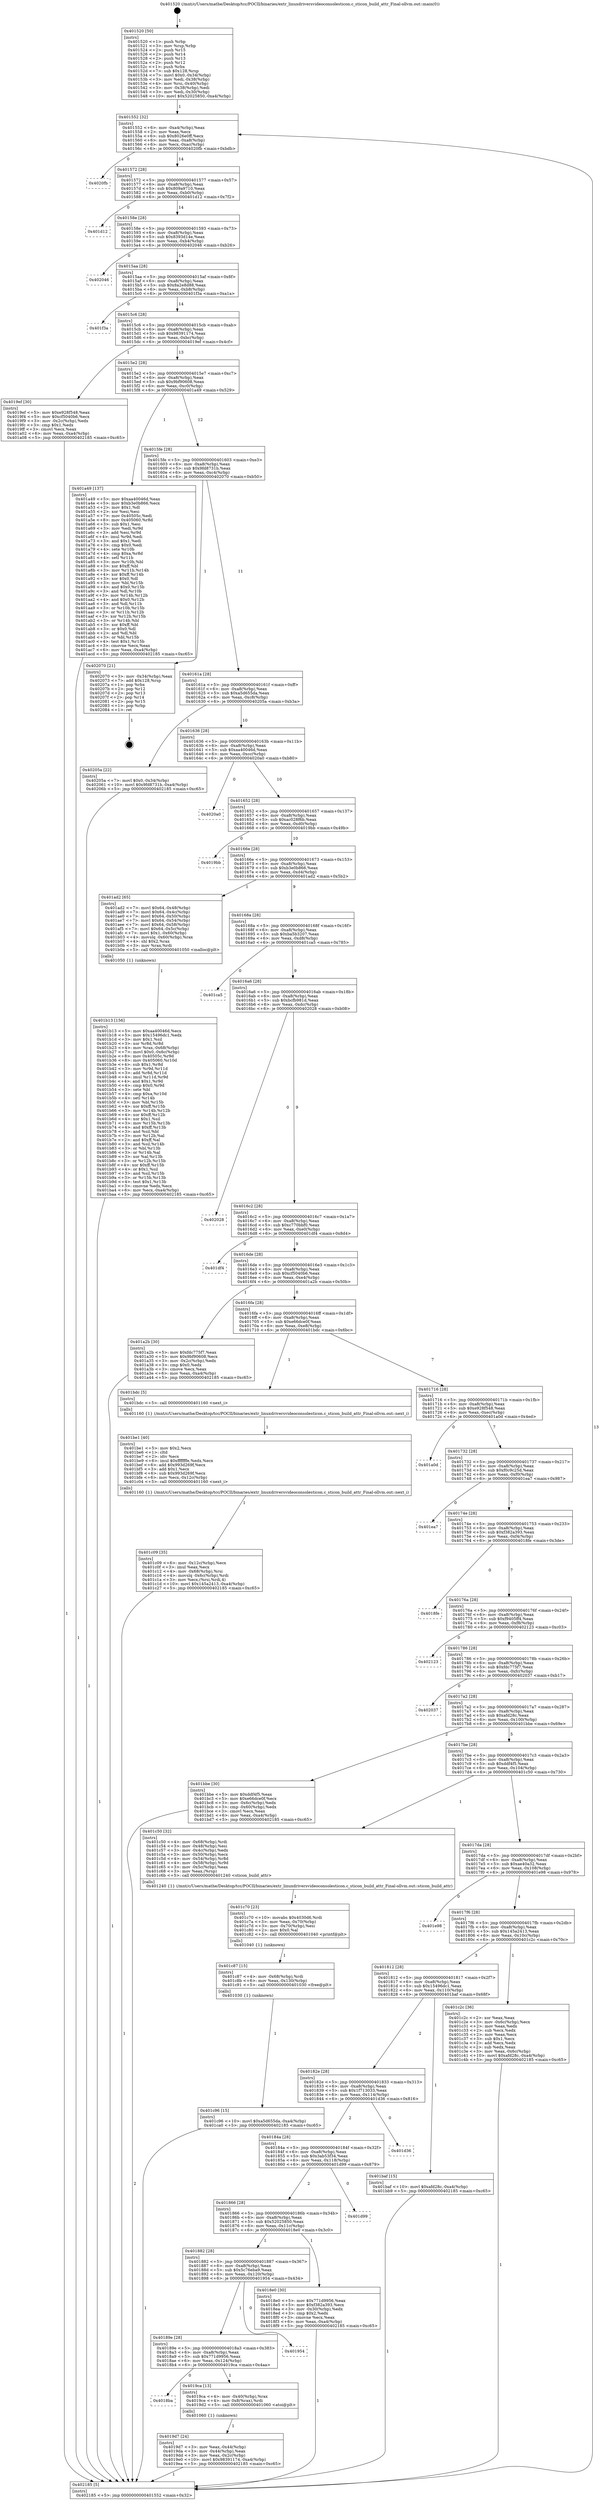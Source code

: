 digraph "0x401520" {
  label = "0x401520 (/mnt/c/Users/mathe/Desktop/tcc/POCII/binaries/extr_linuxdriversvideoconsolesticon.c_sticon_build_attr_Final-ollvm.out::main(0))"
  labelloc = "t"
  node[shape=record]

  Entry [label="",width=0.3,height=0.3,shape=circle,fillcolor=black,style=filled]
  "0x401552" [label="{
     0x401552 [32]\l
     | [instrs]\l
     &nbsp;&nbsp;0x401552 \<+6\>: mov -0xa4(%rbp),%eax\l
     &nbsp;&nbsp;0x401558 \<+2\>: mov %eax,%ecx\l
     &nbsp;&nbsp;0x40155a \<+6\>: sub $0x8026e0ff,%ecx\l
     &nbsp;&nbsp;0x401560 \<+6\>: mov %eax,-0xa8(%rbp)\l
     &nbsp;&nbsp;0x401566 \<+6\>: mov %ecx,-0xac(%rbp)\l
     &nbsp;&nbsp;0x40156c \<+6\>: je 00000000004020fb \<main+0xbdb\>\l
  }"]
  "0x4020fb" [label="{
     0x4020fb\l
  }", style=dashed]
  "0x401572" [label="{
     0x401572 [28]\l
     | [instrs]\l
     &nbsp;&nbsp;0x401572 \<+5\>: jmp 0000000000401577 \<main+0x57\>\l
     &nbsp;&nbsp;0x401577 \<+6\>: mov -0xa8(%rbp),%eax\l
     &nbsp;&nbsp;0x40157d \<+5\>: sub $0x809a9710,%eax\l
     &nbsp;&nbsp;0x401582 \<+6\>: mov %eax,-0xb0(%rbp)\l
     &nbsp;&nbsp;0x401588 \<+6\>: je 0000000000401d12 \<main+0x7f2\>\l
  }"]
  Exit [label="",width=0.3,height=0.3,shape=circle,fillcolor=black,style=filled,peripheries=2]
  "0x401d12" [label="{
     0x401d12\l
  }", style=dashed]
  "0x40158e" [label="{
     0x40158e [28]\l
     | [instrs]\l
     &nbsp;&nbsp;0x40158e \<+5\>: jmp 0000000000401593 \<main+0x73\>\l
     &nbsp;&nbsp;0x401593 \<+6\>: mov -0xa8(%rbp),%eax\l
     &nbsp;&nbsp;0x401599 \<+5\>: sub $0x8393d14e,%eax\l
     &nbsp;&nbsp;0x40159e \<+6\>: mov %eax,-0xb4(%rbp)\l
     &nbsp;&nbsp;0x4015a4 \<+6\>: je 0000000000402046 \<main+0xb26\>\l
  }"]
  "0x401c96" [label="{
     0x401c96 [15]\l
     | [instrs]\l
     &nbsp;&nbsp;0x401c96 \<+10\>: movl $0xa5d655da,-0xa4(%rbp)\l
     &nbsp;&nbsp;0x401ca0 \<+5\>: jmp 0000000000402185 \<main+0xc65\>\l
  }"]
  "0x402046" [label="{
     0x402046\l
  }", style=dashed]
  "0x4015aa" [label="{
     0x4015aa [28]\l
     | [instrs]\l
     &nbsp;&nbsp;0x4015aa \<+5\>: jmp 00000000004015af \<main+0x8f\>\l
     &nbsp;&nbsp;0x4015af \<+6\>: mov -0xa8(%rbp),%eax\l
     &nbsp;&nbsp;0x4015b5 \<+5\>: sub $0x8a2e8d88,%eax\l
     &nbsp;&nbsp;0x4015ba \<+6\>: mov %eax,-0xb8(%rbp)\l
     &nbsp;&nbsp;0x4015c0 \<+6\>: je 0000000000401f3a \<main+0xa1a\>\l
  }"]
  "0x401c87" [label="{
     0x401c87 [15]\l
     | [instrs]\l
     &nbsp;&nbsp;0x401c87 \<+4\>: mov -0x68(%rbp),%rdi\l
     &nbsp;&nbsp;0x401c8b \<+6\>: mov %eax,-0x130(%rbp)\l
     &nbsp;&nbsp;0x401c91 \<+5\>: call 0000000000401030 \<free@plt\>\l
     | [calls]\l
     &nbsp;&nbsp;0x401030 \{1\} (unknown)\l
  }"]
  "0x401f3a" [label="{
     0x401f3a\l
  }", style=dashed]
  "0x4015c6" [label="{
     0x4015c6 [28]\l
     | [instrs]\l
     &nbsp;&nbsp;0x4015c6 \<+5\>: jmp 00000000004015cb \<main+0xab\>\l
     &nbsp;&nbsp;0x4015cb \<+6\>: mov -0xa8(%rbp),%eax\l
     &nbsp;&nbsp;0x4015d1 \<+5\>: sub $0x98391174,%eax\l
     &nbsp;&nbsp;0x4015d6 \<+6\>: mov %eax,-0xbc(%rbp)\l
     &nbsp;&nbsp;0x4015dc \<+6\>: je 00000000004019ef \<main+0x4cf\>\l
  }"]
  "0x401c70" [label="{
     0x401c70 [23]\l
     | [instrs]\l
     &nbsp;&nbsp;0x401c70 \<+10\>: movabs $0x4030d6,%rdi\l
     &nbsp;&nbsp;0x401c7a \<+3\>: mov %eax,-0x70(%rbp)\l
     &nbsp;&nbsp;0x401c7d \<+3\>: mov -0x70(%rbp),%esi\l
     &nbsp;&nbsp;0x401c80 \<+2\>: mov $0x0,%al\l
     &nbsp;&nbsp;0x401c82 \<+5\>: call 0000000000401040 \<printf@plt\>\l
     | [calls]\l
     &nbsp;&nbsp;0x401040 \{1\} (unknown)\l
  }"]
  "0x4019ef" [label="{
     0x4019ef [30]\l
     | [instrs]\l
     &nbsp;&nbsp;0x4019ef \<+5\>: mov $0xe928f548,%eax\l
     &nbsp;&nbsp;0x4019f4 \<+5\>: mov $0xcf5040b6,%ecx\l
     &nbsp;&nbsp;0x4019f9 \<+3\>: mov -0x2c(%rbp),%edx\l
     &nbsp;&nbsp;0x4019fc \<+3\>: cmp $0x1,%edx\l
     &nbsp;&nbsp;0x4019ff \<+3\>: cmovl %ecx,%eax\l
     &nbsp;&nbsp;0x401a02 \<+6\>: mov %eax,-0xa4(%rbp)\l
     &nbsp;&nbsp;0x401a08 \<+5\>: jmp 0000000000402185 \<main+0xc65\>\l
  }"]
  "0x4015e2" [label="{
     0x4015e2 [28]\l
     | [instrs]\l
     &nbsp;&nbsp;0x4015e2 \<+5\>: jmp 00000000004015e7 \<main+0xc7\>\l
     &nbsp;&nbsp;0x4015e7 \<+6\>: mov -0xa8(%rbp),%eax\l
     &nbsp;&nbsp;0x4015ed \<+5\>: sub $0x9bf90608,%eax\l
     &nbsp;&nbsp;0x4015f2 \<+6\>: mov %eax,-0xc0(%rbp)\l
     &nbsp;&nbsp;0x4015f8 \<+6\>: je 0000000000401a49 \<main+0x529\>\l
  }"]
  "0x401c09" [label="{
     0x401c09 [35]\l
     | [instrs]\l
     &nbsp;&nbsp;0x401c09 \<+6\>: mov -0x12c(%rbp),%ecx\l
     &nbsp;&nbsp;0x401c0f \<+3\>: imul %eax,%ecx\l
     &nbsp;&nbsp;0x401c12 \<+4\>: mov -0x68(%rbp),%rsi\l
     &nbsp;&nbsp;0x401c16 \<+4\>: movslq -0x6c(%rbp),%rdi\l
     &nbsp;&nbsp;0x401c1a \<+3\>: mov %ecx,(%rsi,%rdi,4)\l
     &nbsp;&nbsp;0x401c1d \<+10\>: movl $0x145a2413,-0xa4(%rbp)\l
     &nbsp;&nbsp;0x401c27 \<+5\>: jmp 0000000000402185 \<main+0xc65\>\l
  }"]
  "0x401a49" [label="{
     0x401a49 [137]\l
     | [instrs]\l
     &nbsp;&nbsp;0x401a49 \<+5\>: mov $0xaa40046d,%eax\l
     &nbsp;&nbsp;0x401a4e \<+5\>: mov $0xb3e0b866,%ecx\l
     &nbsp;&nbsp;0x401a53 \<+2\>: mov $0x1,%dl\l
     &nbsp;&nbsp;0x401a55 \<+2\>: xor %esi,%esi\l
     &nbsp;&nbsp;0x401a57 \<+7\>: mov 0x40505c,%edi\l
     &nbsp;&nbsp;0x401a5e \<+8\>: mov 0x405060,%r8d\l
     &nbsp;&nbsp;0x401a66 \<+3\>: sub $0x1,%esi\l
     &nbsp;&nbsp;0x401a69 \<+3\>: mov %edi,%r9d\l
     &nbsp;&nbsp;0x401a6c \<+3\>: add %esi,%r9d\l
     &nbsp;&nbsp;0x401a6f \<+4\>: imul %r9d,%edi\l
     &nbsp;&nbsp;0x401a73 \<+3\>: and $0x1,%edi\l
     &nbsp;&nbsp;0x401a76 \<+3\>: cmp $0x0,%edi\l
     &nbsp;&nbsp;0x401a79 \<+4\>: sete %r10b\l
     &nbsp;&nbsp;0x401a7d \<+4\>: cmp $0xa,%r8d\l
     &nbsp;&nbsp;0x401a81 \<+4\>: setl %r11b\l
     &nbsp;&nbsp;0x401a85 \<+3\>: mov %r10b,%bl\l
     &nbsp;&nbsp;0x401a88 \<+3\>: xor $0xff,%bl\l
     &nbsp;&nbsp;0x401a8b \<+3\>: mov %r11b,%r14b\l
     &nbsp;&nbsp;0x401a8e \<+4\>: xor $0xff,%r14b\l
     &nbsp;&nbsp;0x401a92 \<+3\>: xor $0x0,%dl\l
     &nbsp;&nbsp;0x401a95 \<+3\>: mov %bl,%r15b\l
     &nbsp;&nbsp;0x401a98 \<+4\>: and $0x0,%r15b\l
     &nbsp;&nbsp;0x401a9c \<+3\>: and %dl,%r10b\l
     &nbsp;&nbsp;0x401a9f \<+3\>: mov %r14b,%r12b\l
     &nbsp;&nbsp;0x401aa2 \<+4\>: and $0x0,%r12b\l
     &nbsp;&nbsp;0x401aa6 \<+3\>: and %dl,%r11b\l
     &nbsp;&nbsp;0x401aa9 \<+3\>: or %r10b,%r15b\l
     &nbsp;&nbsp;0x401aac \<+3\>: or %r11b,%r12b\l
     &nbsp;&nbsp;0x401aaf \<+3\>: xor %r12b,%r15b\l
     &nbsp;&nbsp;0x401ab2 \<+3\>: or %r14b,%bl\l
     &nbsp;&nbsp;0x401ab5 \<+3\>: xor $0xff,%bl\l
     &nbsp;&nbsp;0x401ab8 \<+3\>: or $0x0,%dl\l
     &nbsp;&nbsp;0x401abb \<+2\>: and %dl,%bl\l
     &nbsp;&nbsp;0x401abd \<+3\>: or %bl,%r15b\l
     &nbsp;&nbsp;0x401ac0 \<+4\>: test $0x1,%r15b\l
     &nbsp;&nbsp;0x401ac4 \<+3\>: cmovne %ecx,%eax\l
     &nbsp;&nbsp;0x401ac7 \<+6\>: mov %eax,-0xa4(%rbp)\l
     &nbsp;&nbsp;0x401acd \<+5\>: jmp 0000000000402185 \<main+0xc65\>\l
  }"]
  "0x4015fe" [label="{
     0x4015fe [28]\l
     | [instrs]\l
     &nbsp;&nbsp;0x4015fe \<+5\>: jmp 0000000000401603 \<main+0xe3\>\l
     &nbsp;&nbsp;0x401603 \<+6\>: mov -0xa8(%rbp),%eax\l
     &nbsp;&nbsp;0x401609 \<+5\>: sub $0x9fd8731b,%eax\l
     &nbsp;&nbsp;0x40160e \<+6\>: mov %eax,-0xc4(%rbp)\l
     &nbsp;&nbsp;0x401614 \<+6\>: je 0000000000402070 \<main+0xb50\>\l
  }"]
  "0x401be1" [label="{
     0x401be1 [40]\l
     | [instrs]\l
     &nbsp;&nbsp;0x401be1 \<+5\>: mov $0x2,%ecx\l
     &nbsp;&nbsp;0x401be6 \<+1\>: cltd\l
     &nbsp;&nbsp;0x401be7 \<+2\>: idiv %ecx\l
     &nbsp;&nbsp;0x401be9 \<+6\>: imul $0xfffffffe,%edx,%ecx\l
     &nbsp;&nbsp;0x401bef \<+6\>: add $0x993d269f,%ecx\l
     &nbsp;&nbsp;0x401bf5 \<+3\>: add $0x1,%ecx\l
     &nbsp;&nbsp;0x401bf8 \<+6\>: sub $0x993d269f,%ecx\l
     &nbsp;&nbsp;0x401bfe \<+6\>: mov %ecx,-0x12c(%rbp)\l
     &nbsp;&nbsp;0x401c04 \<+5\>: call 0000000000401160 \<next_i\>\l
     | [calls]\l
     &nbsp;&nbsp;0x401160 \{1\} (/mnt/c/Users/mathe/Desktop/tcc/POCII/binaries/extr_linuxdriversvideoconsolesticon.c_sticon_build_attr_Final-ollvm.out::next_i)\l
  }"]
  "0x402070" [label="{
     0x402070 [21]\l
     | [instrs]\l
     &nbsp;&nbsp;0x402070 \<+3\>: mov -0x34(%rbp),%eax\l
     &nbsp;&nbsp;0x402073 \<+7\>: add $0x128,%rsp\l
     &nbsp;&nbsp;0x40207a \<+1\>: pop %rbx\l
     &nbsp;&nbsp;0x40207b \<+2\>: pop %r12\l
     &nbsp;&nbsp;0x40207d \<+2\>: pop %r13\l
     &nbsp;&nbsp;0x40207f \<+2\>: pop %r14\l
     &nbsp;&nbsp;0x402081 \<+2\>: pop %r15\l
     &nbsp;&nbsp;0x402083 \<+1\>: pop %rbp\l
     &nbsp;&nbsp;0x402084 \<+1\>: ret\l
  }"]
  "0x40161a" [label="{
     0x40161a [28]\l
     | [instrs]\l
     &nbsp;&nbsp;0x40161a \<+5\>: jmp 000000000040161f \<main+0xff\>\l
     &nbsp;&nbsp;0x40161f \<+6\>: mov -0xa8(%rbp),%eax\l
     &nbsp;&nbsp;0x401625 \<+5\>: sub $0xa5d655da,%eax\l
     &nbsp;&nbsp;0x40162a \<+6\>: mov %eax,-0xc8(%rbp)\l
     &nbsp;&nbsp;0x401630 \<+6\>: je 000000000040205a \<main+0xb3a\>\l
  }"]
  "0x401b13" [label="{
     0x401b13 [156]\l
     | [instrs]\l
     &nbsp;&nbsp;0x401b13 \<+5\>: mov $0xaa40046d,%ecx\l
     &nbsp;&nbsp;0x401b18 \<+5\>: mov $0x15496dc1,%edx\l
     &nbsp;&nbsp;0x401b1d \<+3\>: mov $0x1,%sil\l
     &nbsp;&nbsp;0x401b20 \<+3\>: xor %r8d,%r8d\l
     &nbsp;&nbsp;0x401b23 \<+4\>: mov %rax,-0x68(%rbp)\l
     &nbsp;&nbsp;0x401b27 \<+7\>: movl $0x0,-0x6c(%rbp)\l
     &nbsp;&nbsp;0x401b2e \<+8\>: mov 0x40505c,%r9d\l
     &nbsp;&nbsp;0x401b36 \<+8\>: mov 0x405060,%r10d\l
     &nbsp;&nbsp;0x401b3e \<+4\>: sub $0x1,%r8d\l
     &nbsp;&nbsp;0x401b42 \<+3\>: mov %r9d,%r11d\l
     &nbsp;&nbsp;0x401b45 \<+3\>: add %r8d,%r11d\l
     &nbsp;&nbsp;0x401b48 \<+4\>: imul %r11d,%r9d\l
     &nbsp;&nbsp;0x401b4c \<+4\>: and $0x1,%r9d\l
     &nbsp;&nbsp;0x401b50 \<+4\>: cmp $0x0,%r9d\l
     &nbsp;&nbsp;0x401b54 \<+3\>: sete %bl\l
     &nbsp;&nbsp;0x401b57 \<+4\>: cmp $0xa,%r10d\l
     &nbsp;&nbsp;0x401b5b \<+4\>: setl %r14b\l
     &nbsp;&nbsp;0x401b5f \<+3\>: mov %bl,%r15b\l
     &nbsp;&nbsp;0x401b62 \<+4\>: xor $0xff,%r15b\l
     &nbsp;&nbsp;0x401b66 \<+3\>: mov %r14b,%r12b\l
     &nbsp;&nbsp;0x401b69 \<+4\>: xor $0xff,%r12b\l
     &nbsp;&nbsp;0x401b6d \<+4\>: xor $0x1,%sil\l
     &nbsp;&nbsp;0x401b71 \<+3\>: mov %r15b,%r13b\l
     &nbsp;&nbsp;0x401b74 \<+4\>: and $0xff,%r13b\l
     &nbsp;&nbsp;0x401b78 \<+3\>: and %sil,%bl\l
     &nbsp;&nbsp;0x401b7b \<+3\>: mov %r12b,%al\l
     &nbsp;&nbsp;0x401b7e \<+2\>: and $0xff,%al\l
     &nbsp;&nbsp;0x401b80 \<+3\>: and %sil,%r14b\l
     &nbsp;&nbsp;0x401b83 \<+3\>: or %bl,%r13b\l
     &nbsp;&nbsp;0x401b86 \<+3\>: or %r14b,%al\l
     &nbsp;&nbsp;0x401b89 \<+3\>: xor %al,%r13b\l
     &nbsp;&nbsp;0x401b8c \<+3\>: or %r12b,%r15b\l
     &nbsp;&nbsp;0x401b8f \<+4\>: xor $0xff,%r15b\l
     &nbsp;&nbsp;0x401b93 \<+4\>: or $0x1,%sil\l
     &nbsp;&nbsp;0x401b97 \<+3\>: and %sil,%r15b\l
     &nbsp;&nbsp;0x401b9a \<+3\>: or %r15b,%r13b\l
     &nbsp;&nbsp;0x401b9d \<+4\>: test $0x1,%r13b\l
     &nbsp;&nbsp;0x401ba1 \<+3\>: cmovne %edx,%ecx\l
     &nbsp;&nbsp;0x401ba4 \<+6\>: mov %ecx,-0xa4(%rbp)\l
     &nbsp;&nbsp;0x401baa \<+5\>: jmp 0000000000402185 \<main+0xc65\>\l
  }"]
  "0x40205a" [label="{
     0x40205a [22]\l
     | [instrs]\l
     &nbsp;&nbsp;0x40205a \<+7\>: movl $0x0,-0x34(%rbp)\l
     &nbsp;&nbsp;0x402061 \<+10\>: movl $0x9fd8731b,-0xa4(%rbp)\l
     &nbsp;&nbsp;0x40206b \<+5\>: jmp 0000000000402185 \<main+0xc65\>\l
  }"]
  "0x401636" [label="{
     0x401636 [28]\l
     | [instrs]\l
     &nbsp;&nbsp;0x401636 \<+5\>: jmp 000000000040163b \<main+0x11b\>\l
     &nbsp;&nbsp;0x40163b \<+6\>: mov -0xa8(%rbp),%eax\l
     &nbsp;&nbsp;0x401641 \<+5\>: sub $0xaa40046d,%eax\l
     &nbsp;&nbsp;0x401646 \<+6\>: mov %eax,-0xcc(%rbp)\l
     &nbsp;&nbsp;0x40164c \<+6\>: je 00000000004020a0 \<main+0xb80\>\l
  }"]
  "0x4019d7" [label="{
     0x4019d7 [24]\l
     | [instrs]\l
     &nbsp;&nbsp;0x4019d7 \<+3\>: mov %eax,-0x44(%rbp)\l
     &nbsp;&nbsp;0x4019da \<+3\>: mov -0x44(%rbp),%eax\l
     &nbsp;&nbsp;0x4019dd \<+3\>: mov %eax,-0x2c(%rbp)\l
     &nbsp;&nbsp;0x4019e0 \<+10\>: movl $0x98391174,-0xa4(%rbp)\l
     &nbsp;&nbsp;0x4019ea \<+5\>: jmp 0000000000402185 \<main+0xc65\>\l
  }"]
  "0x4020a0" [label="{
     0x4020a0\l
  }", style=dashed]
  "0x401652" [label="{
     0x401652 [28]\l
     | [instrs]\l
     &nbsp;&nbsp;0x401652 \<+5\>: jmp 0000000000401657 \<main+0x137\>\l
     &nbsp;&nbsp;0x401657 \<+6\>: mov -0xa8(%rbp),%eax\l
     &nbsp;&nbsp;0x40165d \<+5\>: sub $0xac028f6b,%eax\l
     &nbsp;&nbsp;0x401662 \<+6\>: mov %eax,-0xd0(%rbp)\l
     &nbsp;&nbsp;0x401668 \<+6\>: je 00000000004019bb \<main+0x49b\>\l
  }"]
  "0x4018ba" [label="{
     0x4018ba\l
  }", style=dashed]
  "0x4019bb" [label="{
     0x4019bb\l
  }", style=dashed]
  "0x40166e" [label="{
     0x40166e [28]\l
     | [instrs]\l
     &nbsp;&nbsp;0x40166e \<+5\>: jmp 0000000000401673 \<main+0x153\>\l
     &nbsp;&nbsp;0x401673 \<+6\>: mov -0xa8(%rbp),%eax\l
     &nbsp;&nbsp;0x401679 \<+5\>: sub $0xb3e0b866,%eax\l
     &nbsp;&nbsp;0x40167e \<+6\>: mov %eax,-0xd4(%rbp)\l
     &nbsp;&nbsp;0x401684 \<+6\>: je 0000000000401ad2 \<main+0x5b2\>\l
  }"]
  "0x4019ca" [label="{
     0x4019ca [13]\l
     | [instrs]\l
     &nbsp;&nbsp;0x4019ca \<+4\>: mov -0x40(%rbp),%rax\l
     &nbsp;&nbsp;0x4019ce \<+4\>: mov 0x8(%rax),%rdi\l
     &nbsp;&nbsp;0x4019d2 \<+5\>: call 0000000000401060 \<atoi@plt\>\l
     | [calls]\l
     &nbsp;&nbsp;0x401060 \{1\} (unknown)\l
  }"]
  "0x401ad2" [label="{
     0x401ad2 [65]\l
     | [instrs]\l
     &nbsp;&nbsp;0x401ad2 \<+7\>: movl $0x64,-0x48(%rbp)\l
     &nbsp;&nbsp;0x401ad9 \<+7\>: movl $0x64,-0x4c(%rbp)\l
     &nbsp;&nbsp;0x401ae0 \<+7\>: movl $0x64,-0x50(%rbp)\l
     &nbsp;&nbsp;0x401ae7 \<+7\>: movl $0x64,-0x54(%rbp)\l
     &nbsp;&nbsp;0x401aee \<+7\>: movl $0x64,-0x58(%rbp)\l
     &nbsp;&nbsp;0x401af5 \<+7\>: movl $0x64,-0x5c(%rbp)\l
     &nbsp;&nbsp;0x401afc \<+7\>: movl $0x1,-0x60(%rbp)\l
     &nbsp;&nbsp;0x401b03 \<+4\>: movslq -0x60(%rbp),%rax\l
     &nbsp;&nbsp;0x401b07 \<+4\>: shl $0x2,%rax\l
     &nbsp;&nbsp;0x401b0b \<+3\>: mov %rax,%rdi\l
     &nbsp;&nbsp;0x401b0e \<+5\>: call 0000000000401050 \<malloc@plt\>\l
     | [calls]\l
     &nbsp;&nbsp;0x401050 \{1\} (unknown)\l
  }"]
  "0x40168a" [label="{
     0x40168a [28]\l
     | [instrs]\l
     &nbsp;&nbsp;0x40168a \<+5\>: jmp 000000000040168f \<main+0x16f\>\l
     &nbsp;&nbsp;0x40168f \<+6\>: mov -0xa8(%rbp),%eax\l
     &nbsp;&nbsp;0x401695 \<+5\>: sub $0xba5b3207,%eax\l
     &nbsp;&nbsp;0x40169a \<+6\>: mov %eax,-0xd8(%rbp)\l
     &nbsp;&nbsp;0x4016a0 \<+6\>: je 0000000000401ca5 \<main+0x785\>\l
  }"]
  "0x40189e" [label="{
     0x40189e [28]\l
     | [instrs]\l
     &nbsp;&nbsp;0x40189e \<+5\>: jmp 00000000004018a3 \<main+0x383\>\l
     &nbsp;&nbsp;0x4018a3 \<+6\>: mov -0xa8(%rbp),%eax\l
     &nbsp;&nbsp;0x4018a9 \<+5\>: sub $0x771d9956,%eax\l
     &nbsp;&nbsp;0x4018ae \<+6\>: mov %eax,-0x124(%rbp)\l
     &nbsp;&nbsp;0x4018b4 \<+6\>: je 00000000004019ca \<main+0x4aa\>\l
  }"]
  "0x401ca5" [label="{
     0x401ca5\l
  }", style=dashed]
  "0x4016a6" [label="{
     0x4016a6 [28]\l
     | [instrs]\l
     &nbsp;&nbsp;0x4016a6 \<+5\>: jmp 00000000004016ab \<main+0x18b\>\l
     &nbsp;&nbsp;0x4016ab \<+6\>: mov -0xa8(%rbp),%eax\l
     &nbsp;&nbsp;0x4016b1 \<+5\>: sub $0xbcfb981d,%eax\l
     &nbsp;&nbsp;0x4016b6 \<+6\>: mov %eax,-0xdc(%rbp)\l
     &nbsp;&nbsp;0x4016bc \<+6\>: je 0000000000402028 \<main+0xb08\>\l
  }"]
  "0x401954" [label="{
     0x401954\l
  }", style=dashed]
  "0x402028" [label="{
     0x402028\l
  }", style=dashed]
  "0x4016c2" [label="{
     0x4016c2 [28]\l
     | [instrs]\l
     &nbsp;&nbsp;0x4016c2 \<+5\>: jmp 00000000004016c7 \<main+0x1a7\>\l
     &nbsp;&nbsp;0x4016c7 \<+6\>: mov -0xa8(%rbp),%eax\l
     &nbsp;&nbsp;0x4016cd \<+5\>: sub $0xc770bbf0,%eax\l
     &nbsp;&nbsp;0x4016d2 \<+6\>: mov %eax,-0xe0(%rbp)\l
     &nbsp;&nbsp;0x4016d8 \<+6\>: je 0000000000401df4 \<main+0x8d4\>\l
  }"]
  "0x401520" [label="{
     0x401520 [50]\l
     | [instrs]\l
     &nbsp;&nbsp;0x401520 \<+1\>: push %rbp\l
     &nbsp;&nbsp;0x401521 \<+3\>: mov %rsp,%rbp\l
     &nbsp;&nbsp;0x401524 \<+2\>: push %r15\l
     &nbsp;&nbsp;0x401526 \<+2\>: push %r14\l
     &nbsp;&nbsp;0x401528 \<+2\>: push %r13\l
     &nbsp;&nbsp;0x40152a \<+2\>: push %r12\l
     &nbsp;&nbsp;0x40152c \<+1\>: push %rbx\l
     &nbsp;&nbsp;0x40152d \<+7\>: sub $0x128,%rsp\l
     &nbsp;&nbsp;0x401534 \<+7\>: movl $0x0,-0x34(%rbp)\l
     &nbsp;&nbsp;0x40153b \<+3\>: mov %edi,-0x38(%rbp)\l
     &nbsp;&nbsp;0x40153e \<+4\>: mov %rsi,-0x40(%rbp)\l
     &nbsp;&nbsp;0x401542 \<+3\>: mov -0x38(%rbp),%edi\l
     &nbsp;&nbsp;0x401545 \<+3\>: mov %edi,-0x30(%rbp)\l
     &nbsp;&nbsp;0x401548 \<+10\>: movl $0x52025850,-0xa4(%rbp)\l
  }"]
  "0x401df4" [label="{
     0x401df4\l
  }", style=dashed]
  "0x4016de" [label="{
     0x4016de [28]\l
     | [instrs]\l
     &nbsp;&nbsp;0x4016de \<+5\>: jmp 00000000004016e3 \<main+0x1c3\>\l
     &nbsp;&nbsp;0x4016e3 \<+6\>: mov -0xa8(%rbp),%eax\l
     &nbsp;&nbsp;0x4016e9 \<+5\>: sub $0xcf5040b6,%eax\l
     &nbsp;&nbsp;0x4016ee \<+6\>: mov %eax,-0xe4(%rbp)\l
     &nbsp;&nbsp;0x4016f4 \<+6\>: je 0000000000401a2b \<main+0x50b\>\l
  }"]
  "0x402185" [label="{
     0x402185 [5]\l
     | [instrs]\l
     &nbsp;&nbsp;0x402185 \<+5\>: jmp 0000000000401552 \<main+0x32\>\l
  }"]
  "0x401a2b" [label="{
     0x401a2b [30]\l
     | [instrs]\l
     &nbsp;&nbsp;0x401a2b \<+5\>: mov $0xfdc775f7,%eax\l
     &nbsp;&nbsp;0x401a30 \<+5\>: mov $0x9bf90608,%ecx\l
     &nbsp;&nbsp;0x401a35 \<+3\>: mov -0x2c(%rbp),%edx\l
     &nbsp;&nbsp;0x401a38 \<+3\>: cmp $0x0,%edx\l
     &nbsp;&nbsp;0x401a3b \<+3\>: cmove %ecx,%eax\l
     &nbsp;&nbsp;0x401a3e \<+6\>: mov %eax,-0xa4(%rbp)\l
     &nbsp;&nbsp;0x401a44 \<+5\>: jmp 0000000000402185 \<main+0xc65\>\l
  }"]
  "0x4016fa" [label="{
     0x4016fa [28]\l
     | [instrs]\l
     &nbsp;&nbsp;0x4016fa \<+5\>: jmp 00000000004016ff \<main+0x1df\>\l
     &nbsp;&nbsp;0x4016ff \<+6\>: mov -0xa8(%rbp),%eax\l
     &nbsp;&nbsp;0x401705 \<+5\>: sub $0xe66dce0f,%eax\l
     &nbsp;&nbsp;0x40170a \<+6\>: mov %eax,-0xe8(%rbp)\l
     &nbsp;&nbsp;0x401710 \<+6\>: je 0000000000401bdc \<main+0x6bc\>\l
  }"]
  "0x401882" [label="{
     0x401882 [28]\l
     | [instrs]\l
     &nbsp;&nbsp;0x401882 \<+5\>: jmp 0000000000401887 \<main+0x367\>\l
     &nbsp;&nbsp;0x401887 \<+6\>: mov -0xa8(%rbp),%eax\l
     &nbsp;&nbsp;0x40188d \<+5\>: sub $0x5c76eba9,%eax\l
     &nbsp;&nbsp;0x401892 \<+6\>: mov %eax,-0x120(%rbp)\l
     &nbsp;&nbsp;0x401898 \<+6\>: je 0000000000401954 \<main+0x434\>\l
  }"]
  "0x401bdc" [label="{
     0x401bdc [5]\l
     | [instrs]\l
     &nbsp;&nbsp;0x401bdc \<+5\>: call 0000000000401160 \<next_i\>\l
     | [calls]\l
     &nbsp;&nbsp;0x401160 \{1\} (/mnt/c/Users/mathe/Desktop/tcc/POCII/binaries/extr_linuxdriversvideoconsolesticon.c_sticon_build_attr_Final-ollvm.out::next_i)\l
  }"]
  "0x401716" [label="{
     0x401716 [28]\l
     | [instrs]\l
     &nbsp;&nbsp;0x401716 \<+5\>: jmp 000000000040171b \<main+0x1fb\>\l
     &nbsp;&nbsp;0x40171b \<+6\>: mov -0xa8(%rbp),%eax\l
     &nbsp;&nbsp;0x401721 \<+5\>: sub $0xe928f548,%eax\l
     &nbsp;&nbsp;0x401726 \<+6\>: mov %eax,-0xec(%rbp)\l
     &nbsp;&nbsp;0x40172c \<+6\>: je 0000000000401a0d \<main+0x4ed\>\l
  }"]
  "0x4018e0" [label="{
     0x4018e0 [30]\l
     | [instrs]\l
     &nbsp;&nbsp;0x4018e0 \<+5\>: mov $0x771d9956,%eax\l
     &nbsp;&nbsp;0x4018e5 \<+5\>: mov $0xf382a393,%ecx\l
     &nbsp;&nbsp;0x4018ea \<+3\>: mov -0x30(%rbp),%edx\l
     &nbsp;&nbsp;0x4018ed \<+3\>: cmp $0x2,%edx\l
     &nbsp;&nbsp;0x4018f0 \<+3\>: cmovne %ecx,%eax\l
     &nbsp;&nbsp;0x4018f3 \<+6\>: mov %eax,-0xa4(%rbp)\l
     &nbsp;&nbsp;0x4018f9 \<+5\>: jmp 0000000000402185 \<main+0xc65\>\l
  }"]
  "0x401a0d" [label="{
     0x401a0d\l
  }", style=dashed]
  "0x401732" [label="{
     0x401732 [28]\l
     | [instrs]\l
     &nbsp;&nbsp;0x401732 \<+5\>: jmp 0000000000401737 \<main+0x217\>\l
     &nbsp;&nbsp;0x401737 \<+6\>: mov -0xa8(%rbp),%eax\l
     &nbsp;&nbsp;0x40173d \<+5\>: sub $0xf0c9c25d,%eax\l
     &nbsp;&nbsp;0x401742 \<+6\>: mov %eax,-0xf0(%rbp)\l
     &nbsp;&nbsp;0x401748 \<+6\>: je 0000000000401ea7 \<main+0x987\>\l
  }"]
  "0x401866" [label="{
     0x401866 [28]\l
     | [instrs]\l
     &nbsp;&nbsp;0x401866 \<+5\>: jmp 000000000040186b \<main+0x34b\>\l
     &nbsp;&nbsp;0x40186b \<+6\>: mov -0xa8(%rbp),%eax\l
     &nbsp;&nbsp;0x401871 \<+5\>: sub $0x52025850,%eax\l
     &nbsp;&nbsp;0x401876 \<+6\>: mov %eax,-0x11c(%rbp)\l
     &nbsp;&nbsp;0x40187c \<+6\>: je 00000000004018e0 \<main+0x3c0\>\l
  }"]
  "0x401ea7" [label="{
     0x401ea7\l
  }", style=dashed]
  "0x40174e" [label="{
     0x40174e [28]\l
     | [instrs]\l
     &nbsp;&nbsp;0x40174e \<+5\>: jmp 0000000000401753 \<main+0x233\>\l
     &nbsp;&nbsp;0x401753 \<+6\>: mov -0xa8(%rbp),%eax\l
     &nbsp;&nbsp;0x401759 \<+5\>: sub $0xf382a393,%eax\l
     &nbsp;&nbsp;0x40175e \<+6\>: mov %eax,-0xf4(%rbp)\l
     &nbsp;&nbsp;0x401764 \<+6\>: je 00000000004018fe \<main+0x3de\>\l
  }"]
  "0x401d99" [label="{
     0x401d99\l
  }", style=dashed]
  "0x4018fe" [label="{
     0x4018fe\l
  }", style=dashed]
  "0x40176a" [label="{
     0x40176a [28]\l
     | [instrs]\l
     &nbsp;&nbsp;0x40176a \<+5\>: jmp 000000000040176f \<main+0x24f\>\l
     &nbsp;&nbsp;0x40176f \<+6\>: mov -0xa8(%rbp),%eax\l
     &nbsp;&nbsp;0x401775 \<+5\>: sub $0xf9405ff4,%eax\l
     &nbsp;&nbsp;0x40177a \<+6\>: mov %eax,-0xf8(%rbp)\l
     &nbsp;&nbsp;0x401780 \<+6\>: je 0000000000402123 \<main+0xc03\>\l
  }"]
  "0x40184a" [label="{
     0x40184a [28]\l
     | [instrs]\l
     &nbsp;&nbsp;0x40184a \<+5\>: jmp 000000000040184f \<main+0x32f\>\l
     &nbsp;&nbsp;0x40184f \<+6\>: mov -0xa8(%rbp),%eax\l
     &nbsp;&nbsp;0x401855 \<+5\>: sub $0x3ab53f34,%eax\l
     &nbsp;&nbsp;0x40185a \<+6\>: mov %eax,-0x118(%rbp)\l
     &nbsp;&nbsp;0x401860 \<+6\>: je 0000000000401d99 \<main+0x879\>\l
  }"]
  "0x402123" [label="{
     0x402123\l
  }", style=dashed]
  "0x401786" [label="{
     0x401786 [28]\l
     | [instrs]\l
     &nbsp;&nbsp;0x401786 \<+5\>: jmp 000000000040178b \<main+0x26b\>\l
     &nbsp;&nbsp;0x40178b \<+6\>: mov -0xa8(%rbp),%eax\l
     &nbsp;&nbsp;0x401791 \<+5\>: sub $0xfdc775f7,%eax\l
     &nbsp;&nbsp;0x401796 \<+6\>: mov %eax,-0xfc(%rbp)\l
     &nbsp;&nbsp;0x40179c \<+6\>: je 0000000000402037 \<main+0xb17\>\l
  }"]
  "0x401d36" [label="{
     0x401d36\l
  }", style=dashed]
  "0x402037" [label="{
     0x402037\l
  }", style=dashed]
  "0x4017a2" [label="{
     0x4017a2 [28]\l
     | [instrs]\l
     &nbsp;&nbsp;0x4017a2 \<+5\>: jmp 00000000004017a7 \<main+0x287\>\l
     &nbsp;&nbsp;0x4017a7 \<+6\>: mov -0xa8(%rbp),%eax\l
     &nbsp;&nbsp;0x4017ad \<+5\>: sub $0xafd28c,%eax\l
     &nbsp;&nbsp;0x4017b2 \<+6\>: mov %eax,-0x100(%rbp)\l
     &nbsp;&nbsp;0x4017b8 \<+6\>: je 0000000000401bbe \<main+0x69e\>\l
  }"]
  "0x40182e" [label="{
     0x40182e [28]\l
     | [instrs]\l
     &nbsp;&nbsp;0x40182e \<+5\>: jmp 0000000000401833 \<main+0x313\>\l
     &nbsp;&nbsp;0x401833 \<+6\>: mov -0xa8(%rbp),%eax\l
     &nbsp;&nbsp;0x401839 \<+5\>: sub $0x1f713033,%eax\l
     &nbsp;&nbsp;0x40183e \<+6\>: mov %eax,-0x114(%rbp)\l
     &nbsp;&nbsp;0x401844 \<+6\>: je 0000000000401d36 \<main+0x816\>\l
  }"]
  "0x401bbe" [label="{
     0x401bbe [30]\l
     | [instrs]\l
     &nbsp;&nbsp;0x401bbe \<+5\>: mov $0xddf4f5,%eax\l
     &nbsp;&nbsp;0x401bc3 \<+5\>: mov $0xe66dce0f,%ecx\l
     &nbsp;&nbsp;0x401bc8 \<+3\>: mov -0x6c(%rbp),%edx\l
     &nbsp;&nbsp;0x401bcb \<+3\>: cmp -0x60(%rbp),%edx\l
     &nbsp;&nbsp;0x401bce \<+3\>: cmovl %ecx,%eax\l
     &nbsp;&nbsp;0x401bd1 \<+6\>: mov %eax,-0xa4(%rbp)\l
     &nbsp;&nbsp;0x401bd7 \<+5\>: jmp 0000000000402185 \<main+0xc65\>\l
  }"]
  "0x4017be" [label="{
     0x4017be [28]\l
     | [instrs]\l
     &nbsp;&nbsp;0x4017be \<+5\>: jmp 00000000004017c3 \<main+0x2a3\>\l
     &nbsp;&nbsp;0x4017c3 \<+6\>: mov -0xa8(%rbp),%eax\l
     &nbsp;&nbsp;0x4017c9 \<+5\>: sub $0xddf4f5,%eax\l
     &nbsp;&nbsp;0x4017ce \<+6\>: mov %eax,-0x104(%rbp)\l
     &nbsp;&nbsp;0x4017d4 \<+6\>: je 0000000000401c50 \<main+0x730\>\l
  }"]
  "0x401baf" [label="{
     0x401baf [15]\l
     | [instrs]\l
     &nbsp;&nbsp;0x401baf \<+10\>: movl $0xafd28c,-0xa4(%rbp)\l
     &nbsp;&nbsp;0x401bb9 \<+5\>: jmp 0000000000402185 \<main+0xc65\>\l
  }"]
  "0x401c50" [label="{
     0x401c50 [32]\l
     | [instrs]\l
     &nbsp;&nbsp;0x401c50 \<+4\>: mov -0x68(%rbp),%rdi\l
     &nbsp;&nbsp;0x401c54 \<+3\>: mov -0x48(%rbp),%esi\l
     &nbsp;&nbsp;0x401c57 \<+3\>: mov -0x4c(%rbp),%edx\l
     &nbsp;&nbsp;0x401c5a \<+3\>: mov -0x50(%rbp),%ecx\l
     &nbsp;&nbsp;0x401c5d \<+4\>: mov -0x54(%rbp),%r8d\l
     &nbsp;&nbsp;0x401c61 \<+4\>: mov -0x58(%rbp),%r9d\l
     &nbsp;&nbsp;0x401c65 \<+3\>: mov -0x5c(%rbp),%eax\l
     &nbsp;&nbsp;0x401c68 \<+3\>: mov %eax,(%rsp)\l
     &nbsp;&nbsp;0x401c6b \<+5\>: call 0000000000401240 \<sticon_build_attr\>\l
     | [calls]\l
     &nbsp;&nbsp;0x401240 \{1\} (/mnt/c/Users/mathe/Desktop/tcc/POCII/binaries/extr_linuxdriversvideoconsolesticon.c_sticon_build_attr_Final-ollvm.out::sticon_build_attr)\l
  }"]
  "0x4017da" [label="{
     0x4017da [28]\l
     | [instrs]\l
     &nbsp;&nbsp;0x4017da \<+5\>: jmp 00000000004017df \<main+0x2bf\>\l
     &nbsp;&nbsp;0x4017df \<+6\>: mov -0xa8(%rbp),%eax\l
     &nbsp;&nbsp;0x4017e5 \<+5\>: sub $0xae40a32,%eax\l
     &nbsp;&nbsp;0x4017ea \<+6\>: mov %eax,-0x108(%rbp)\l
     &nbsp;&nbsp;0x4017f0 \<+6\>: je 0000000000401e98 \<main+0x978\>\l
  }"]
  "0x401812" [label="{
     0x401812 [28]\l
     | [instrs]\l
     &nbsp;&nbsp;0x401812 \<+5\>: jmp 0000000000401817 \<main+0x2f7\>\l
     &nbsp;&nbsp;0x401817 \<+6\>: mov -0xa8(%rbp),%eax\l
     &nbsp;&nbsp;0x40181d \<+5\>: sub $0x15496dc1,%eax\l
     &nbsp;&nbsp;0x401822 \<+6\>: mov %eax,-0x110(%rbp)\l
     &nbsp;&nbsp;0x401828 \<+6\>: je 0000000000401baf \<main+0x68f\>\l
  }"]
  "0x401e98" [label="{
     0x401e98\l
  }", style=dashed]
  "0x4017f6" [label="{
     0x4017f6 [28]\l
     | [instrs]\l
     &nbsp;&nbsp;0x4017f6 \<+5\>: jmp 00000000004017fb \<main+0x2db\>\l
     &nbsp;&nbsp;0x4017fb \<+6\>: mov -0xa8(%rbp),%eax\l
     &nbsp;&nbsp;0x401801 \<+5\>: sub $0x145a2413,%eax\l
     &nbsp;&nbsp;0x401806 \<+6\>: mov %eax,-0x10c(%rbp)\l
     &nbsp;&nbsp;0x40180c \<+6\>: je 0000000000401c2c \<main+0x70c\>\l
  }"]
  "0x401c2c" [label="{
     0x401c2c [36]\l
     | [instrs]\l
     &nbsp;&nbsp;0x401c2c \<+2\>: xor %eax,%eax\l
     &nbsp;&nbsp;0x401c2e \<+3\>: mov -0x6c(%rbp),%ecx\l
     &nbsp;&nbsp;0x401c31 \<+2\>: mov %eax,%edx\l
     &nbsp;&nbsp;0x401c33 \<+2\>: sub %ecx,%edx\l
     &nbsp;&nbsp;0x401c35 \<+2\>: mov %eax,%ecx\l
     &nbsp;&nbsp;0x401c37 \<+3\>: sub $0x1,%ecx\l
     &nbsp;&nbsp;0x401c3a \<+2\>: add %ecx,%edx\l
     &nbsp;&nbsp;0x401c3c \<+2\>: sub %edx,%eax\l
     &nbsp;&nbsp;0x401c3e \<+3\>: mov %eax,-0x6c(%rbp)\l
     &nbsp;&nbsp;0x401c41 \<+10\>: movl $0xafd28c,-0xa4(%rbp)\l
     &nbsp;&nbsp;0x401c4b \<+5\>: jmp 0000000000402185 \<main+0xc65\>\l
  }"]
  Entry -> "0x401520" [label=" 1"]
  "0x401552" -> "0x4020fb" [label=" 0"]
  "0x401552" -> "0x401572" [label=" 14"]
  "0x402070" -> Exit [label=" 1"]
  "0x401572" -> "0x401d12" [label=" 0"]
  "0x401572" -> "0x40158e" [label=" 14"]
  "0x40205a" -> "0x402185" [label=" 1"]
  "0x40158e" -> "0x402046" [label=" 0"]
  "0x40158e" -> "0x4015aa" [label=" 14"]
  "0x401c96" -> "0x402185" [label=" 1"]
  "0x4015aa" -> "0x401f3a" [label=" 0"]
  "0x4015aa" -> "0x4015c6" [label=" 14"]
  "0x401c87" -> "0x401c96" [label=" 1"]
  "0x4015c6" -> "0x4019ef" [label=" 1"]
  "0x4015c6" -> "0x4015e2" [label=" 13"]
  "0x401c70" -> "0x401c87" [label=" 1"]
  "0x4015e2" -> "0x401a49" [label=" 1"]
  "0x4015e2" -> "0x4015fe" [label=" 12"]
  "0x401c50" -> "0x401c70" [label=" 1"]
  "0x4015fe" -> "0x402070" [label=" 1"]
  "0x4015fe" -> "0x40161a" [label=" 11"]
  "0x401c2c" -> "0x402185" [label=" 1"]
  "0x40161a" -> "0x40205a" [label=" 1"]
  "0x40161a" -> "0x401636" [label=" 10"]
  "0x401c09" -> "0x402185" [label=" 1"]
  "0x401636" -> "0x4020a0" [label=" 0"]
  "0x401636" -> "0x401652" [label=" 10"]
  "0x401be1" -> "0x401c09" [label=" 1"]
  "0x401652" -> "0x4019bb" [label=" 0"]
  "0x401652" -> "0x40166e" [label=" 10"]
  "0x401bdc" -> "0x401be1" [label=" 1"]
  "0x40166e" -> "0x401ad2" [label=" 1"]
  "0x40166e" -> "0x40168a" [label=" 9"]
  "0x401bbe" -> "0x402185" [label=" 2"]
  "0x40168a" -> "0x401ca5" [label=" 0"]
  "0x40168a" -> "0x4016a6" [label=" 9"]
  "0x401b13" -> "0x402185" [label=" 1"]
  "0x4016a6" -> "0x402028" [label=" 0"]
  "0x4016a6" -> "0x4016c2" [label=" 9"]
  "0x401ad2" -> "0x401b13" [label=" 1"]
  "0x4016c2" -> "0x401df4" [label=" 0"]
  "0x4016c2" -> "0x4016de" [label=" 9"]
  "0x401a2b" -> "0x402185" [label=" 1"]
  "0x4016de" -> "0x401a2b" [label=" 1"]
  "0x4016de" -> "0x4016fa" [label=" 8"]
  "0x4019ef" -> "0x402185" [label=" 1"]
  "0x4016fa" -> "0x401bdc" [label=" 1"]
  "0x4016fa" -> "0x401716" [label=" 7"]
  "0x4019d7" -> "0x402185" [label=" 1"]
  "0x401716" -> "0x401a0d" [label=" 0"]
  "0x401716" -> "0x401732" [label=" 7"]
  "0x4019ca" -> "0x4019d7" [label=" 1"]
  "0x401732" -> "0x401ea7" [label=" 0"]
  "0x401732" -> "0x40174e" [label=" 7"]
  "0x40189e" -> "0x4019ca" [label=" 1"]
  "0x40174e" -> "0x4018fe" [label=" 0"]
  "0x40174e" -> "0x40176a" [label=" 7"]
  "0x401baf" -> "0x402185" [label=" 1"]
  "0x40176a" -> "0x402123" [label=" 0"]
  "0x40176a" -> "0x401786" [label=" 7"]
  "0x401882" -> "0x401954" [label=" 0"]
  "0x401786" -> "0x402037" [label=" 0"]
  "0x401786" -> "0x4017a2" [label=" 7"]
  "0x401a49" -> "0x402185" [label=" 1"]
  "0x4017a2" -> "0x401bbe" [label=" 2"]
  "0x4017a2" -> "0x4017be" [label=" 5"]
  "0x401520" -> "0x401552" [label=" 1"]
  "0x4017be" -> "0x401c50" [label=" 1"]
  "0x4017be" -> "0x4017da" [label=" 4"]
  "0x4018e0" -> "0x402185" [label=" 1"]
  "0x4017da" -> "0x401e98" [label=" 0"]
  "0x4017da" -> "0x4017f6" [label=" 4"]
  "0x401866" -> "0x4018e0" [label=" 1"]
  "0x4017f6" -> "0x401c2c" [label=" 1"]
  "0x4017f6" -> "0x401812" [label=" 3"]
  "0x401866" -> "0x401882" [label=" 1"]
  "0x401812" -> "0x401baf" [label=" 1"]
  "0x401812" -> "0x40182e" [label=" 2"]
  "0x402185" -> "0x401552" [label=" 13"]
  "0x40182e" -> "0x401d36" [label=" 0"]
  "0x40182e" -> "0x40184a" [label=" 2"]
  "0x401882" -> "0x40189e" [label=" 1"]
  "0x40184a" -> "0x401d99" [label=" 0"]
  "0x40184a" -> "0x401866" [label=" 2"]
  "0x40189e" -> "0x4018ba" [label=" 0"]
}
